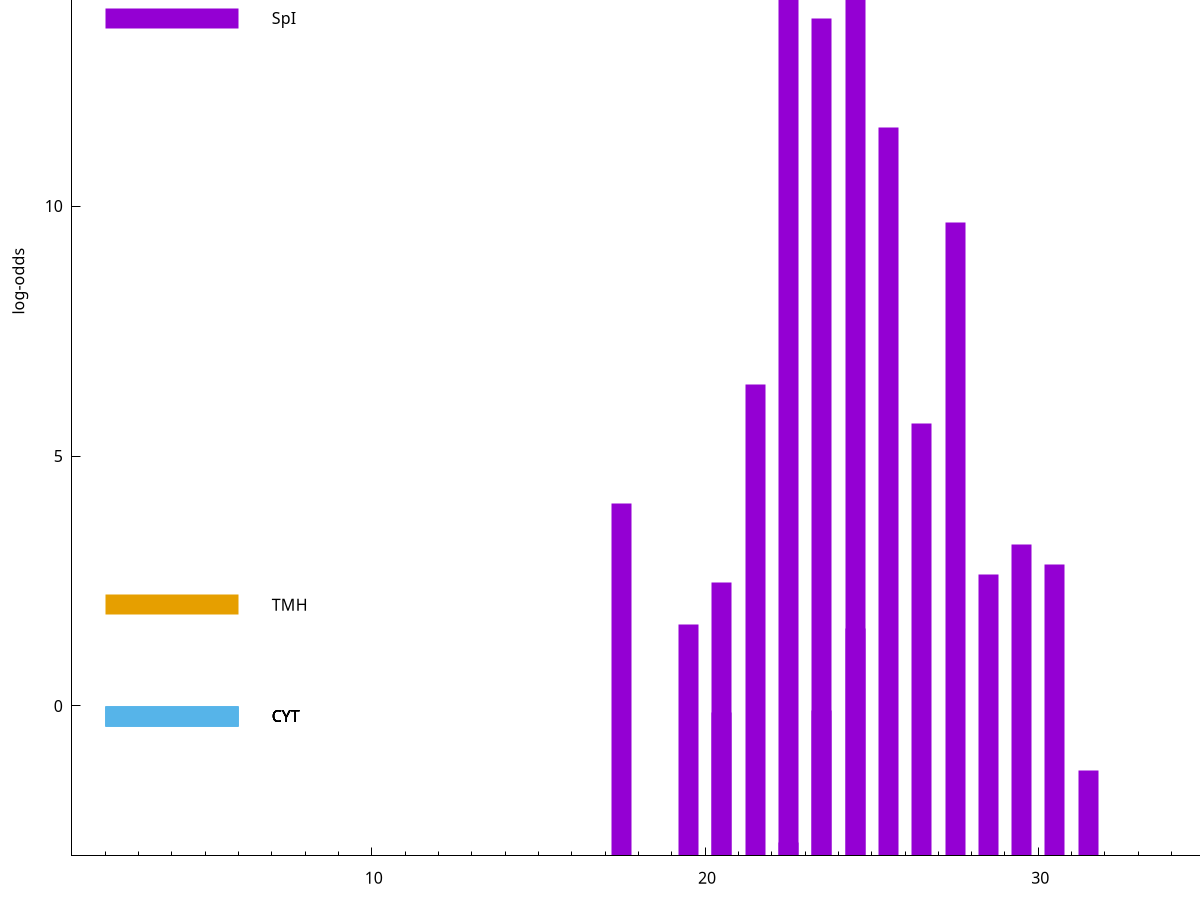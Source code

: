 set title "LipoP predictions for SRR5666568.gff"
set size 2., 1.4
set xrange [1:70] 
set mxtics 10
set yrange [-3:20]
set y2range [0:23]
set ylabel "log-odds"
set term postscript eps color solid "Helvetica" 30
set output "SRR5666568.gff306.eps"
set arrow from 2,18.7649 to 6,18.7649 nohead lt 1 lw 20
set label "SpI" at 7,18.7649
set arrow from 2,13.7628 to 6,13.7628 nohead lt 1 lw 20
set label "SpI" at 7,13.7628
set arrow from 2,2.02311 to 6,2.02311 nohead lt 4 lw 20
set label "TMH" at 7,2.02311
set arrow from 2,-0.200913 to 6,-0.200913 nohead lt 3 lw 20
set label "CYT" at 7,-0.200913
set arrow from 2,-0.200913 to 6,-0.200913 nohead lt 3 lw 20
set label "CYT" at 7,-0.200913
set arrow from 2,-0.200913 to 6,-0.200913 nohead lt 3 lw 20
set label "CYT" at 7,-0.200913
set arrow from 2,-0.200913 to 6,-0.200913 nohead lt 3 lw 20
set label "CYT" at 7,-0.200913
set arrow from 2,-0.200913 to 6,-0.200913 nohead lt 3 lw 20
set label "CYT" at 7,-0.200913
set arrow from 2,18.7649 to 6,18.7649 nohead lt 1 lw 20
set label "SpI" at 7,18.7649
# NOTE: The scores below are the log-odds scores with the threshold
# NOTE: subtracted (a hack to make gnuplot make the histogram all
# NOTE: look nice).
plot "-" axes x1y2 title "" with impulses lt 1 lw 20
22.500000 21.661400
24.500000 17.714100
23.500000 16.753400
25.500000 14.563000
27.500000 12.673290
21.500000 9.434360
26.500000 8.644250
17.500000 7.045240
29.500000 6.234610
30.500000 5.826250
28.500000 5.622090
20.500000 5.463290
19.500000 4.627330
24.500000 4.559180
23.500000 2.918947
20.500000 2.864251
31.500000 1.700770
22.500000 0.272460
e
exit
